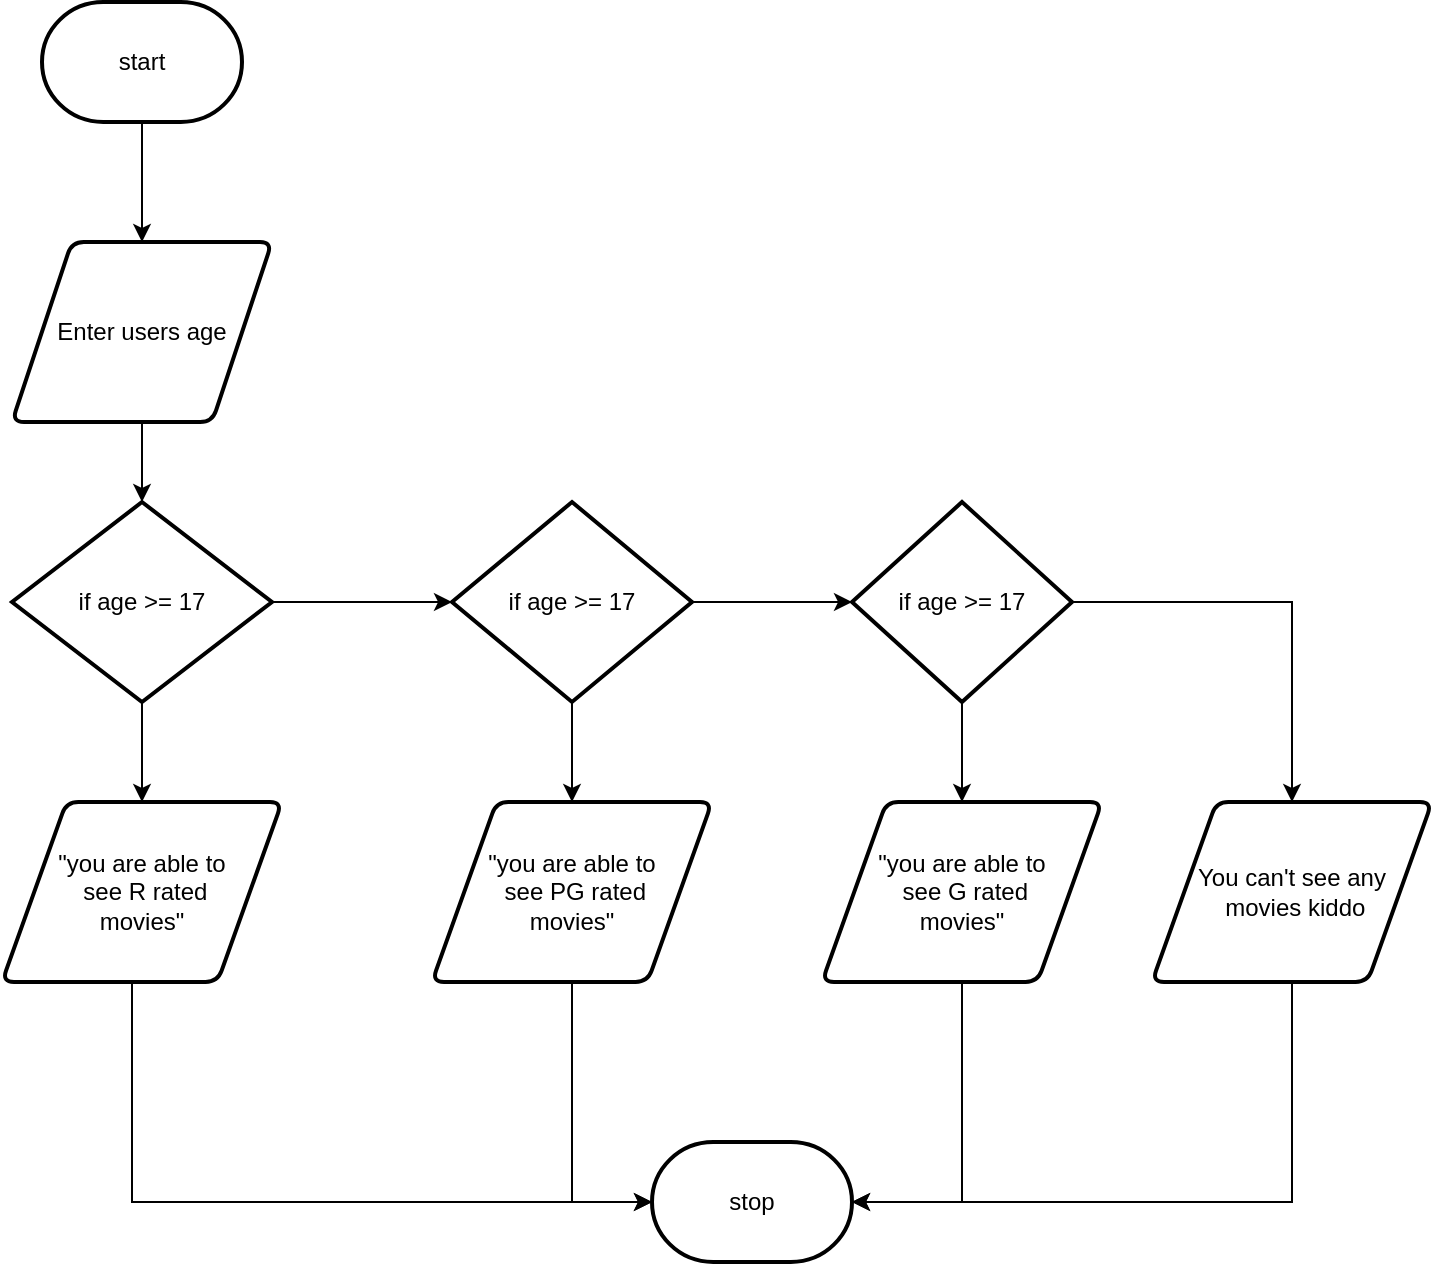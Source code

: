<mxfile version="17.5.0" type="github">
  <diagram id="C5RBs43oDa-KdzZeNtuy" name="Page-1">
    <mxGraphModel dx="1369" dy="873" grid="1" gridSize="10" guides="1" tooltips="1" connect="1" arrows="1" fold="1" page="1" pageScale="1" pageWidth="827" pageHeight="1169" math="0" shadow="0">
      <root>
        <mxCell id="WIyWlLk6GJQsqaUBKTNV-0" />
        <mxCell id="WIyWlLk6GJQsqaUBKTNV-1" parent="WIyWlLk6GJQsqaUBKTNV-0" />
        <mxCell id="f1Rm1cfTJlFXkbWN4qhH-1" style="edgeStyle=orthogonalEdgeStyle;rounded=0;orthogonalLoop=1;jettySize=auto;html=1;exitX=0.5;exitY=1;exitDx=0;exitDy=0;exitPerimeter=0;" parent="WIyWlLk6GJQsqaUBKTNV-1" source="f1Rm1cfTJlFXkbWN4qhH-0" target="f1Rm1cfTJlFXkbWN4qhH-2" edge="1">
          <mxGeometry relative="1" as="geometry">
            <mxPoint x="160" y="170" as="targetPoint" />
          </mxGeometry>
        </mxCell>
        <mxCell id="f1Rm1cfTJlFXkbWN4qhH-0" value="start" style="strokeWidth=2;html=1;shape=mxgraph.flowchart.terminator;whiteSpace=wrap;" parent="WIyWlLk6GJQsqaUBKTNV-1" vertex="1">
          <mxGeometry x="75" y="30" width="100" height="60" as="geometry" />
        </mxCell>
        <mxCell id="f1Rm1cfTJlFXkbWN4qhH-17" style="edgeStyle=orthogonalEdgeStyle;rounded=0;orthogonalLoop=1;jettySize=auto;html=1;entryX=0.5;entryY=0;entryDx=0;entryDy=0;entryPerimeter=0;" parent="WIyWlLk6GJQsqaUBKTNV-1" source="f1Rm1cfTJlFXkbWN4qhH-2" target="f1Rm1cfTJlFXkbWN4qhH-3" edge="1">
          <mxGeometry relative="1" as="geometry" />
        </mxCell>
        <mxCell id="f1Rm1cfTJlFXkbWN4qhH-2" value="Enter users age" style="shape=parallelogram;html=1;strokeWidth=2;perimeter=parallelogramPerimeter;whiteSpace=wrap;rounded=1;arcSize=12;size=0.23;" parent="WIyWlLk6GJQsqaUBKTNV-1" vertex="1">
          <mxGeometry x="60" y="150" width="130" height="90" as="geometry" />
        </mxCell>
        <mxCell id="f1Rm1cfTJlFXkbWN4qhH-6" style="edgeStyle=orthogonalEdgeStyle;rounded=0;orthogonalLoop=1;jettySize=auto;html=1;" parent="WIyWlLk6GJQsqaUBKTNV-1" source="f1Rm1cfTJlFXkbWN4qhH-3" target="f1Rm1cfTJlFXkbWN4qhH-5" edge="1">
          <mxGeometry relative="1" as="geometry" />
        </mxCell>
        <mxCell id="f1Rm1cfTJlFXkbWN4qhH-16" style="edgeStyle=orthogonalEdgeStyle;rounded=0;orthogonalLoop=1;jettySize=auto;html=1;exitX=0.5;exitY=1;exitDx=0;exitDy=0;exitPerimeter=0;" parent="WIyWlLk6GJQsqaUBKTNV-1" source="f1Rm1cfTJlFXkbWN4qhH-3" target="f1Rm1cfTJlFXkbWN4qhH-9" edge="1">
          <mxGeometry relative="1" as="geometry" />
        </mxCell>
        <mxCell id="f1Rm1cfTJlFXkbWN4qhH-3" value="if age &amp;gt;= 17" style="strokeWidth=2;html=1;shape=mxgraph.flowchart.decision;whiteSpace=wrap;" parent="WIyWlLk6GJQsqaUBKTNV-1" vertex="1">
          <mxGeometry x="60" y="280" width="130" height="100" as="geometry" />
        </mxCell>
        <mxCell id="f1Rm1cfTJlFXkbWN4qhH-13" style="edgeStyle=orthogonalEdgeStyle;rounded=0;orthogonalLoop=1;jettySize=auto;html=1;" parent="WIyWlLk6GJQsqaUBKTNV-1" source="f1Rm1cfTJlFXkbWN4qhH-4" target="f1Rm1cfTJlFXkbWN4qhH-8" edge="1">
          <mxGeometry relative="1" as="geometry" />
        </mxCell>
        <mxCell id="f1Rm1cfTJlFXkbWN4qhH-14" style="edgeStyle=orthogonalEdgeStyle;rounded=0;orthogonalLoop=1;jettySize=auto;html=1;" parent="WIyWlLk6GJQsqaUBKTNV-1" source="f1Rm1cfTJlFXkbWN4qhH-4" target="f1Rm1cfTJlFXkbWN4qhH-12" edge="1">
          <mxGeometry relative="1" as="geometry" />
        </mxCell>
        <mxCell id="f1Rm1cfTJlFXkbWN4qhH-4" value="if age &amp;gt;= 17" style="strokeWidth=2;html=1;shape=mxgraph.flowchart.decision;whiteSpace=wrap;" parent="WIyWlLk6GJQsqaUBKTNV-1" vertex="1">
          <mxGeometry x="480" y="280" width="110" height="100" as="geometry" />
        </mxCell>
        <mxCell id="f1Rm1cfTJlFXkbWN4qhH-7" style="edgeStyle=orthogonalEdgeStyle;rounded=0;orthogonalLoop=1;jettySize=auto;html=1;entryX=0;entryY=0.5;entryDx=0;entryDy=0;entryPerimeter=0;" parent="WIyWlLk6GJQsqaUBKTNV-1" source="f1Rm1cfTJlFXkbWN4qhH-5" target="f1Rm1cfTJlFXkbWN4qhH-4" edge="1">
          <mxGeometry relative="1" as="geometry" />
        </mxCell>
        <mxCell id="f1Rm1cfTJlFXkbWN4qhH-15" style="edgeStyle=orthogonalEdgeStyle;rounded=0;orthogonalLoop=1;jettySize=auto;html=1;exitX=0.5;exitY=1;exitDx=0;exitDy=0;exitPerimeter=0;" parent="WIyWlLk6GJQsqaUBKTNV-1" source="f1Rm1cfTJlFXkbWN4qhH-5" target="f1Rm1cfTJlFXkbWN4qhH-10" edge="1">
          <mxGeometry relative="1" as="geometry" />
        </mxCell>
        <mxCell id="f1Rm1cfTJlFXkbWN4qhH-5" value="if age &amp;gt;= 17" style="strokeWidth=2;html=1;shape=mxgraph.flowchart.decision;whiteSpace=wrap;" parent="WIyWlLk6GJQsqaUBKTNV-1" vertex="1">
          <mxGeometry x="280" y="280" width="120" height="100" as="geometry" />
        </mxCell>
        <mxCell id="f1Rm1cfTJlFXkbWN4qhH-22" style="edgeStyle=orthogonalEdgeStyle;rounded=0;orthogonalLoop=1;jettySize=auto;html=1;" parent="WIyWlLk6GJQsqaUBKTNV-1" source="f1Rm1cfTJlFXkbWN4qhH-8" edge="1">
          <mxGeometry relative="1" as="geometry">
            <mxPoint x="480" y="630" as="targetPoint" />
            <Array as="points">
              <mxPoint x="700" y="630" />
            </Array>
          </mxGeometry>
        </mxCell>
        <mxCell id="f1Rm1cfTJlFXkbWN4qhH-8" value="You can&#39;t see any&lt;br&gt;&amp;nbsp;movies kiddo" style="shape=parallelogram;html=1;strokeWidth=2;perimeter=parallelogramPerimeter;whiteSpace=wrap;rounded=1;arcSize=12;size=0.23;" parent="WIyWlLk6GJQsqaUBKTNV-1" vertex="1">
          <mxGeometry x="630" y="430" width="140" height="90" as="geometry" />
        </mxCell>
        <mxCell id="f1Rm1cfTJlFXkbWN4qhH-20" style="edgeStyle=orthogonalEdgeStyle;rounded=0;orthogonalLoop=1;jettySize=auto;html=1;entryX=0;entryY=0.5;entryDx=0;entryDy=0;entryPerimeter=0;" parent="WIyWlLk6GJQsqaUBKTNV-1" source="f1Rm1cfTJlFXkbWN4qhH-9" target="f1Rm1cfTJlFXkbWN4qhH-18" edge="1">
          <mxGeometry relative="1" as="geometry">
            <Array as="points">
              <mxPoint x="120" y="630" />
            </Array>
          </mxGeometry>
        </mxCell>
        <mxCell id="f1Rm1cfTJlFXkbWN4qhH-9" value="&quot;you are able to&lt;br&gt;&amp;nbsp;see R rated &lt;br&gt;movies&quot;" style="shape=parallelogram;html=1;strokeWidth=2;perimeter=parallelogramPerimeter;whiteSpace=wrap;rounded=1;arcSize=12;size=0.23;" parent="WIyWlLk6GJQsqaUBKTNV-1" vertex="1">
          <mxGeometry x="55" y="430" width="140" height="90" as="geometry" />
        </mxCell>
        <mxCell id="f1Rm1cfTJlFXkbWN4qhH-19" style="edgeStyle=orthogonalEdgeStyle;rounded=0;orthogonalLoop=1;jettySize=auto;html=1;entryX=0;entryY=0.5;entryDx=0;entryDy=0;entryPerimeter=0;" parent="WIyWlLk6GJQsqaUBKTNV-1" source="f1Rm1cfTJlFXkbWN4qhH-10" target="f1Rm1cfTJlFXkbWN4qhH-18" edge="1">
          <mxGeometry relative="1" as="geometry" />
        </mxCell>
        <mxCell id="f1Rm1cfTJlFXkbWN4qhH-10" value="&quot;you are able to&lt;br&gt;&amp;nbsp;see PG rated &lt;br&gt;movies&quot;" style="shape=parallelogram;html=1;strokeWidth=2;perimeter=parallelogramPerimeter;whiteSpace=wrap;rounded=1;arcSize=12;size=0.23;" parent="WIyWlLk6GJQsqaUBKTNV-1" vertex="1">
          <mxGeometry x="270" y="430" width="140" height="90" as="geometry" />
        </mxCell>
        <mxCell id="f1Rm1cfTJlFXkbWN4qhH-21" style="edgeStyle=orthogonalEdgeStyle;rounded=0;orthogonalLoop=1;jettySize=auto;html=1;entryX=1;entryY=0.5;entryDx=0;entryDy=0;entryPerimeter=0;" parent="WIyWlLk6GJQsqaUBKTNV-1" source="f1Rm1cfTJlFXkbWN4qhH-12" target="f1Rm1cfTJlFXkbWN4qhH-18" edge="1">
          <mxGeometry relative="1" as="geometry" />
        </mxCell>
        <mxCell id="f1Rm1cfTJlFXkbWN4qhH-12" value="&quot;you are able to&lt;br&gt;&amp;nbsp;see G rated &lt;br&gt;movies&quot;" style="shape=parallelogram;html=1;strokeWidth=2;perimeter=parallelogramPerimeter;whiteSpace=wrap;rounded=1;arcSize=12;size=0.23;" parent="WIyWlLk6GJQsqaUBKTNV-1" vertex="1">
          <mxGeometry x="465" y="430" width="140" height="90" as="geometry" />
        </mxCell>
        <mxCell id="f1Rm1cfTJlFXkbWN4qhH-18" value="stop" style="strokeWidth=2;html=1;shape=mxgraph.flowchart.terminator;whiteSpace=wrap;" parent="WIyWlLk6GJQsqaUBKTNV-1" vertex="1">
          <mxGeometry x="380" y="600" width="100" height="60" as="geometry" />
        </mxCell>
      </root>
    </mxGraphModel>
  </diagram>
</mxfile>
